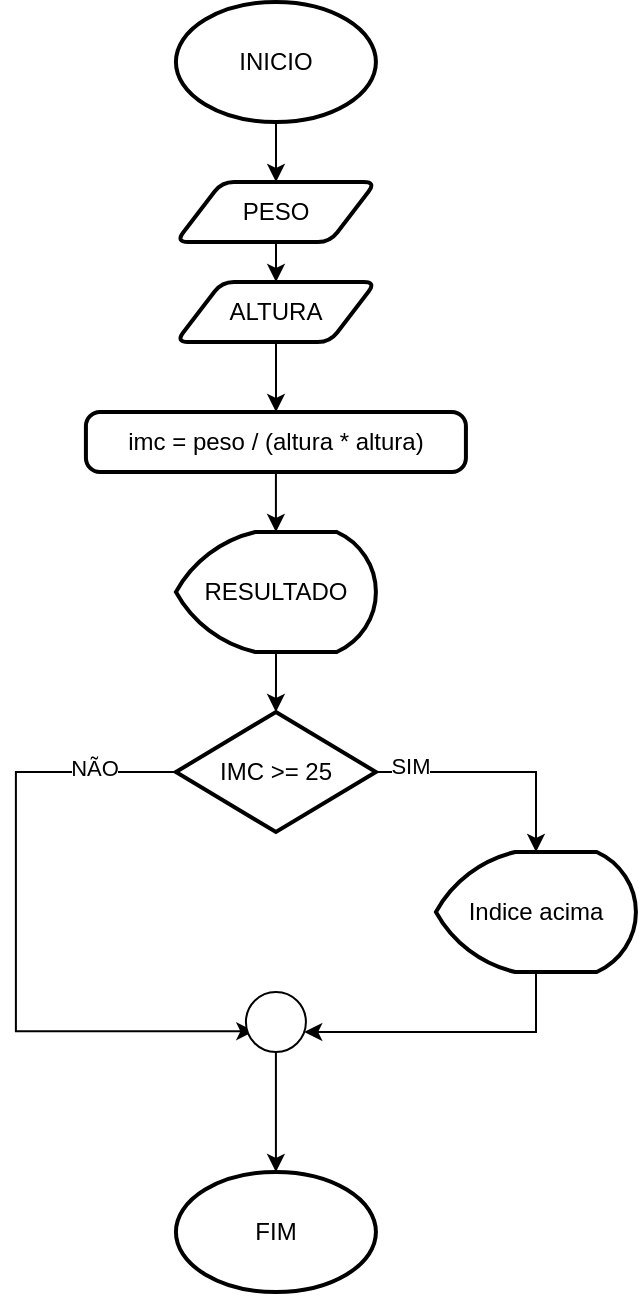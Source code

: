 <mxfile version="25.0.3">
  <diagram name="Página-1" id="R3c49NQEKSa-_F7-GeLq">
    <mxGraphModel dx="3187" dy="1733" grid="1" gridSize="10" guides="1" tooltips="1" connect="1" arrows="1" fold="1" page="1" pageScale="1" pageWidth="1169" pageHeight="827" math="0" shadow="0">
      <root>
        <mxCell id="0" />
        <mxCell id="1" parent="0" />
        <mxCell id="uFS2iz5RbVg0zCgP_Su5-1" style="edgeStyle=orthogonalEdgeStyle;rounded=0;orthogonalLoop=1;jettySize=auto;html=1;" edge="1" parent="1" source="uFS2iz5RbVg0zCgP_Su5-2" target="uFS2iz5RbVg0zCgP_Su5-5">
          <mxGeometry relative="1" as="geometry" />
        </mxCell>
        <mxCell id="uFS2iz5RbVg0zCgP_Su5-2" value="INICIO" style="strokeWidth=2;html=1;shape=mxgraph.flowchart.start_1;whiteSpace=wrap;" vertex="1" parent="1">
          <mxGeometry x="509.96" y="130" width="100" height="60" as="geometry" />
        </mxCell>
        <mxCell id="uFS2iz5RbVg0zCgP_Su5-3" value="FIM" style="strokeWidth=2;html=1;shape=mxgraph.flowchart.start_1;whiteSpace=wrap;" vertex="1" parent="1">
          <mxGeometry x="509.96" y="715" width="100" height="60" as="geometry" />
        </mxCell>
        <mxCell id="uFS2iz5RbVg0zCgP_Su5-4" style="edgeStyle=orthogonalEdgeStyle;rounded=0;orthogonalLoop=1;jettySize=auto;html=1;" edge="1" parent="1" source="uFS2iz5RbVg0zCgP_Su5-5" target="uFS2iz5RbVg0zCgP_Su5-7">
          <mxGeometry relative="1" as="geometry" />
        </mxCell>
        <mxCell id="uFS2iz5RbVg0zCgP_Su5-5" value="PESO" style="shape=parallelogram;html=1;strokeWidth=2;perimeter=parallelogramPerimeter;whiteSpace=wrap;rounded=1;arcSize=12;size=0.23;" vertex="1" parent="1">
          <mxGeometry x="509.96" y="220" width="100" height="30" as="geometry" />
        </mxCell>
        <mxCell id="uFS2iz5RbVg0zCgP_Su5-6" style="edgeStyle=orthogonalEdgeStyle;rounded=0;orthogonalLoop=1;jettySize=auto;html=1;" edge="1" parent="1" source="uFS2iz5RbVg0zCgP_Su5-7" target="uFS2iz5RbVg0zCgP_Su5-11">
          <mxGeometry relative="1" as="geometry">
            <mxPoint x="559.96" y="320" as="targetPoint" />
          </mxGeometry>
        </mxCell>
        <mxCell id="uFS2iz5RbVg0zCgP_Su5-7" value="ALTURA" style="shape=parallelogram;html=1;strokeWidth=2;perimeter=parallelogramPerimeter;whiteSpace=wrap;rounded=1;arcSize=12;size=0.23;" vertex="1" parent="1">
          <mxGeometry x="509.96" y="270" width="100" height="30" as="geometry" />
        </mxCell>
        <mxCell id="uFS2iz5RbVg0zCgP_Su5-8" style="edgeStyle=orthogonalEdgeStyle;rounded=0;orthogonalLoop=1;jettySize=auto;html=1;" edge="1" parent="1" source="uFS2iz5RbVg0zCgP_Su5-9">
          <mxGeometry relative="1" as="geometry">
            <mxPoint x="570" y="405" as="targetPoint" />
          </mxGeometry>
        </mxCell>
        <mxCell id="uFS2iz5RbVg0zCgP_Su5-11" value="imc = peso / (altura * altura)" style="rounded=1;whiteSpace=wrap;html=1;absoluteArcSize=1;arcSize=14;strokeWidth=2;" vertex="1" parent="1">
          <mxGeometry x="464.96" y="335" width="190" height="30" as="geometry" />
        </mxCell>
        <mxCell id="uFS2iz5RbVg0zCgP_Su5-14" value="RESULTADO" style="strokeWidth=2;html=1;shape=mxgraph.flowchart.display;whiteSpace=wrap;" vertex="1" parent="1">
          <mxGeometry x="509.96" y="395" width="100" height="60" as="geometry" />
        </mxCell>
        <mxCell id="uFS2iz5RbVg0zCgP_Su5-15" style="edgeStyle=orthogonalEdgeStyle;rounded=0;orthogonalLoop=1;jettySize=auto;html=1;exitX=0.5;exitY=1;exitDx=0;exitDy=0;entryX=0.5;entryY=0;entryDx=0;entryDy=0;entryPerimeter=0;" edge="1" parent="1" source="uFS2iz5RbVg0zCgP_Su5-11" target="uFS2iz5RbVg0zCgP_Su5-14">
          <mxGeometry relative="1" as="geometry" />
        </mxCell>
        <mxCell id="uFS2iz5RbVg0zCgP_Su5-19" style="edgeStyle=orthogonalEdgeStyle;rounded=0;orthogonalLoop=1;jettySize=auto;html=1;" edge="1" parent="1" source="uFS2iz5RbVg0zCgP_Su5-17" target="uFS2iz5RbVg0zCgP_Su5-20">
          <mxGeometry relative="1" as="geometry">
            <mxPoint x="679.96" y="555" as="targetPoint" />
          </mxGeometry>
        </mxCell>
        <mxCell id="uFS2iz5RbVg0zCgP_Su5-21" value="SIM" style="edgeLabel;html=1;align=center;verticalAlign=middle;resizable=0;points=[];" vertex="1" connectable="0" parent="uFS2iz5RbVg0zCgP_Su5-19">
          <mxGeometry x="-0.722" y="3" relative="1" as="geometry">
            <mxPoint as="offset" />
          </mxGeometry>
        </mxCell>
        <mxCell id="uFS2iz5RbVg0zCgP_Su5-24" style="edgeStyle=orthogonalEdgeStyle;rounded=0;orthogonalLoop=1;jettySize=auto;html=1;entryX=0.14;entryY=0.653;entryDx=0;entryDy=0;entryPerimeter=0;" edge="1" parent="1" source="uFS2iz5RbVg0zCgP_Su5-17" target="uFS2iz5RbVg0zCgP_Su5-22">
          <mxGeometry relative="1" as="geometry">
            <Array as="points">
              <mxPoint x="429.96" y="515" />
              <mxPoint x="429.96" y="645" />
            </Array>
          </mxGeometry>
        </mxCell>
        <mxCell id="uFS2iz5RbVg0zCgP_Su5-26" value="NÃO" style="edgeLabel;html=1;align=center;verticalAlign=middle;resizable=0;points=[];" vertex="1" connectable="0" parent="uFS2iz5RbVg0zCgP_Su5-24">
          <mxGeometry x="-0.747" y="-2" relative="1" as="geometry">
            <mxPoint as="offset" />
          </mxGeometry>
        </mxCell>
        <mxCell id="uFS2iz5RbVg0zCgP_Su5-17" value="IMC &amp;gt;= 25" style="strokeWidth=2;html=1;shape=mxgraph.flowchart.decision;whiteSpace=wrap;" vertex="1" parent="1">
          <mxGeometry x="509.96" y="485" width="100" height="60" as="geometry" />
        </mxCell>
        <mxCell id="uFS2iz5RbVg0zCgP_Su5-18" style="edgeStyle=orthogonalEdgeStyle;rounded=0;orthogonalLoop=1;jettySize=auto;html=1;entryX=0.5;entryY=0;entryDx=0;entryDy=0;entryPerimeter=0;" edge="1" parent="1" source="uFS2iz5RbVg0zCgP_Su5-14" target="uFS2iz5RbVg0zCgP_Su5-17">
          <mxGeometry relative="1" as="geometry" />
        </mxCell>
        <mxCell id="uFS2iz5RbVg0zCgP_Su5-23" value="" style="edgeStyle=orthogonalEdgeStyle;rounded=0;orthogonalLoop=1;jettySize=auto;html=1;" edge="1" parent="1" source="uFS2iz5RbVg0zCgP_Su5-20" target="uFS2iz5RbVg0zCgP_Su5-22">
          <mxGeometry relative="1" as="geometry">
            <Array as="points">
              <mxPoint x="689.96" y="645" />
            </Array>
          </mxGeometry>
        </mxCell>
        <mxCell id="uFS2iz5RbVg0zCgP_Su5-20" value="Indice acima" style="strokeWidth=2;html=1;shape=mxgraph.flowchart.display;whiteSpace=wrap;" vertex="1" parent="1">
          <mxGeometry x="639.96" y="555" width="100" height="60" as="geometry" />
        </mxCell>
        <mxCell id="uFS2iz5RbVg0zCgP_Su5-25" style="edgeStyle=orthogonalEdgeStyle;rounded=0;orthogonalLoop=1;jettySize=auto;html=1;" edge="1" parent="1" source="uFS2iz5RbVg0zCgP_Su5-22" target="uFS2iz5RbVg0zCgP_Su5-3">
          <mxGeometry relative="1" as="geometry" />
        </mxCell>
        <mxCell id="uFS2iz5RbVg0zCgP_Su5-22" value="" style="ellipse;whiteSpace=wrap;html=1;strokeWidth=1;" vertex="1" parent="1">
          <mxGeometry x="544.96" y="625" width="30" height="30" as="geometry" />
        </mxCell>
      </root>
    </mxGraphModel>
  </diagram>
</mxfile>
